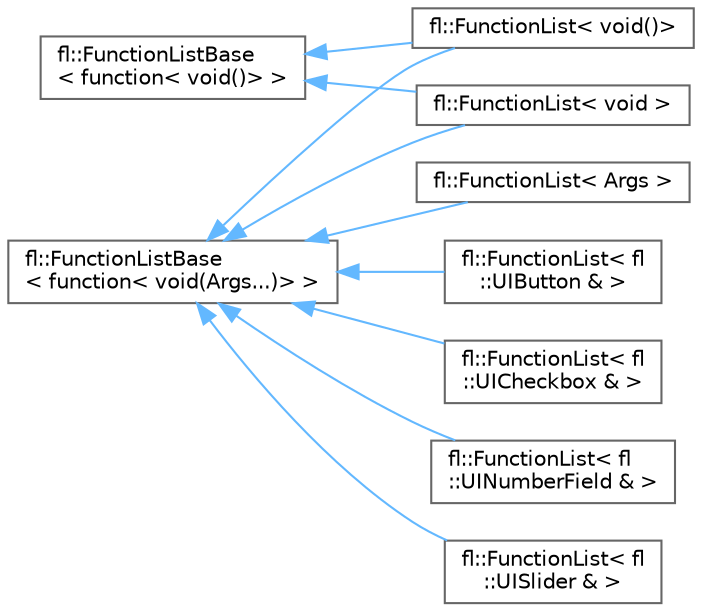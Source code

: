 digraph "Graphical Class Hierarchy"
{
 // INTERACTIVE_SVG=YES
 // LATEX_PDF_SIZE
  bgcolor="transparent";
  edge [fontname=Helvetica,fontsize=10,labelfontname=Helvetica,labelfontsize=10];
  node [fontname=Helvetica,fontsize=10,shape=box,height=0.2,width=0.4];
  rankdir="LR";
  Node0 [id="Node000000",label="fl::FunctionListBase\l\< function\< void()\> \>",height=0.2,width=0.4,color="grey40", fillcolor="white", style="filled",URL="$d7/de3/classfl_1_1_function_list_base.html",tooltip=" "];
  Node0 -> Node1 [id="edge133_Node000000_Node000001",dir="back",color="steelblue1",style="solid",tooltip=" "];
  Node1 [id="Node000001",label="fl::FunctionList\< void \>",height=0.2,width=0.4,color="grey40", fillcolor="white", style="filled",URL="$d9/df5/classfl_1_1_function_list_3_01void_01_4.html",tooltip=" "];
  Node0 -> Node3 [id="edge134_Node000000_Node000003",dir="back",color="steelblue1",style="solid",tooltip=" "];
  Node3 [id="Node000003",label="fl::FunctionList\< void()\>",height=0.2,width=0.4,color="grey40", fillcolor="white", style="filled",URL="$d7/d2c/classfl_1_1_function_list_3_01void_07_08_4.html",tooltip=" "];
  Node2 [id="Node000002",label="fl::FunctionListBase\l\< function\< void(Args...)\> \>",height=0.2,width=0.4,color="grey40", fillcolor="white", style="filled",URL="$d7/de3/classfl_1_1_function_list_base.html",tooltip=" "];
  Node2 -> Node1 [id="edge135_Node000002_Node000001",dir="back",color="steelblue1",style="solid",tooltip=" "];
  Node2 -> Node3 [id="edge136_Node000002_Node000003",dir="back",color="steelblue1",style="solid",tooltip=" "];
  Node2 -> Node4 [id="edge137_Node000002_Node000004",dir="back",color="steelblue1",style="solid",tooltip=" "];
  Node4 [id="Node000004",label="fl::FunctionList\< fl\l::UIButton & \>",height=0.2,width=0.4,color="grey40", fillcolor="white", style="filled",URL="$d1/d5d/classfl_1_1_function_list.html",tooltip=" "];
  Node2 -> Node5 [id="edge138_Node000002_Node000005",dir="back",color="steelblue1",style="solid",tooltip=" "];
  Node5 [id="Node000005",label="fl::FunctionList\< fl\l::UICheckbox & \>",height=0.2,width=0.4,color="grey40", fillcolor="white", style="filled",URL="$d1/d5d/classfl_1_1_function_list.html",tooltip=" "];
  Node2 -> Node6 [id="edge139_Node000002_Node000006",dir="back",color="steelblue1",style="solid",tooltip=" "];
  Node6 [id="Node000006",label="fl::FunctionList\< fl\l::UINumberField & \>",height=0.2,width=0.4,color="grey40", fillcolor="white", style="filled",URL="$d1/d5d/classfl_1_1_function_list.html",tooltip=" "];
  Node2 -> Node7 [id="edge140_Node000002_Node000007",dir="back",color="steelblue1",style="solid",tooltip=" "];
  Node7 [id="Node000007",label="fl::FunctionList\< fl\l::UISlider & \>",height=0.2,width=0.4,color="grey40", fillcolor="white", style="filled",URL="$d1/d5d/classfl_1_1_function_list.html",tooltip=" "];
  Node2 -> Node8 [id="edge141_Node000002_Node000008",dir="back",color="steelblue1",style="solid",tooltip=" "];
  Node8 [id="Node000008",label="fl::FunctionList\< Args \>",height=0.2,width=0.4,color="grey40", fillcolor="white", style="filled",URL="$d1/d5d/classfl_1_1_function_list.html",tooltip=" "];
}
